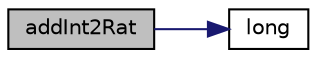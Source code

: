 digraph "addInt2Rat"
{
  edge [fontname="Helvetica",fontsize="10",labelfontname="Helvetica",labelfontsize="10"];
  node [fontname="Helvetica",fontsize="10",shape=record];
  rankdir="LR";
  Node0 [label="addInt2Rat",height=0.2,width=0.4,color="black", fillcolor="grey75", style="filled", fontcolor="black"];
  Node0 -> Node1 [color="midnightblue",fontsize="10",style="solid",fontname="Helvetica"];
  Node1 [label="long",height=0.2,width=0.4,color="black", fillcolor="white", style="filled",URL="$d2/db7/ioapi_8h.html#a3c7b35ad9dab18b8310343c201f7b27e"];
}
